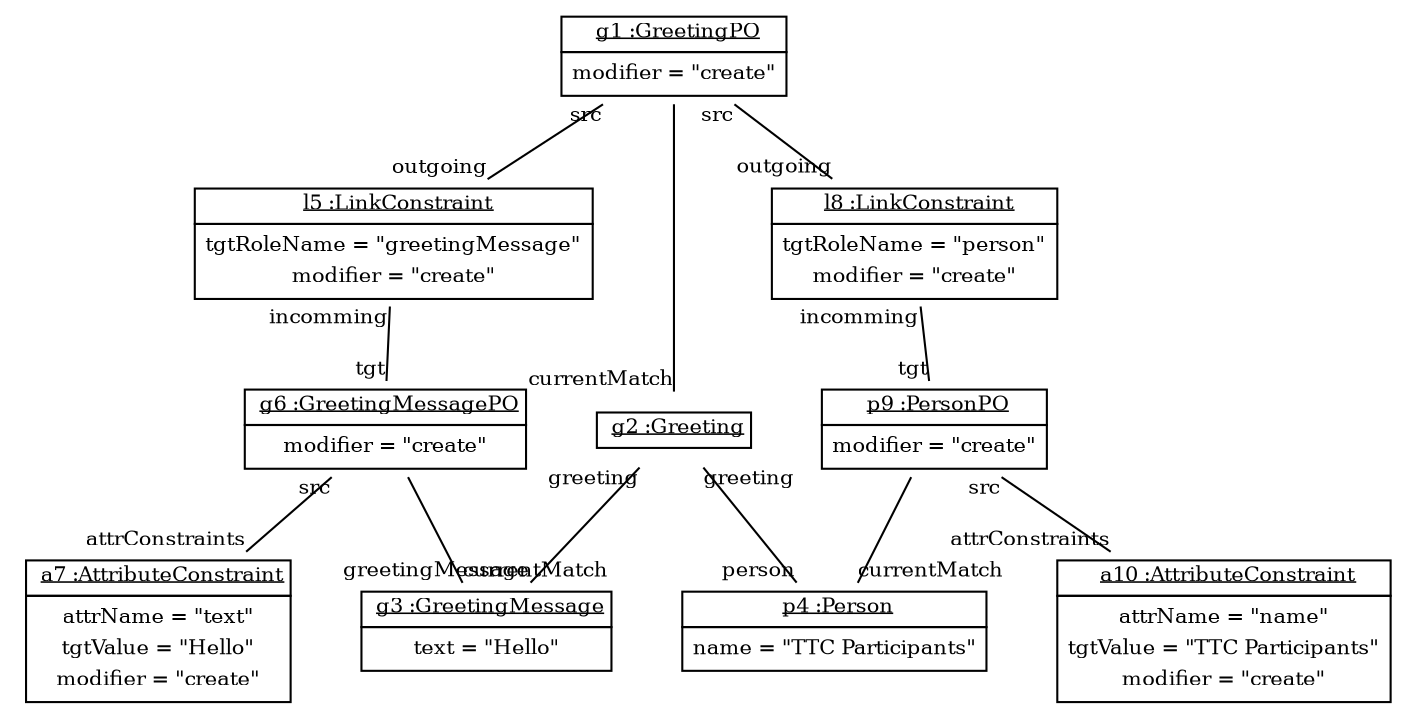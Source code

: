 graph ObjectDiagram {
   node [shape = none, fontsize = 10];
   edge [fontsize = 10];

g1 [label=<<table border='0' cellborder='1' cellspacing='0'> <tr> <td> <u>g1 :GreetingPO</u></td></tr><tr><td><table border='0' cellborder='0' cellspacing='0'><tr><td>modifier = "create"</td></tr></table></td></tr></table>>];
g2 [label=<<table border='0' cellborder='1' cellspacing='0'> <tr> <td> <u>g2 :Greeting</u></td></tr></table>>];
g3 [label=<<table border='0' cellborder='1' cellspacing='0'> <tr> <td> <u>g3 :GreetingMessage</u></td></tr><tr><td><table border='0' cellborder='0' cellspacing='0'><tr><td>text = "Hello"</td></tr></table></td></tr></table>>];
p4 [label=<<table border='0' cellborder='1' cellspacing='0'> <tr> <td> <u>p4 :Person</u></td></tr><tr><td><table border='0' cellborder='0' cellspacing='0'><tr><td>name = "TTC Participants"</td></tr></table></td></tr></table>>];
l5 [label=<<table border='0' cellborder='1' cellspacing='0'> <tr> <td> <u>l5 :LinkConstraint</u></td></tr><tr><td><table border='0' cellborder='0' cellspacing='0'><tr><td>tgtRoleName = "greetingMessage"</td></tr><tr><td>modifier = "create"</td></tr></table></td></tr></table>>];
g6 [label=<<table border='0' cellborder='1' cellspacing='0'> <tr> <td> <u>g6 :GreetingMessagePO</u></td></tr><tr><td><table border='0' cellborder='0' cellspacing='0'><tr><td>modifier = "create"</td></tr></table></td></tr></table>>];
a7 [label=<<table border='0' cellborder='1' cellspacing='0'> <tr> <td> <u>a7 :AttributeConstraint</u></td></tr><tr><td><table border='0' cellborder='0' cellspacing='0'><tr><td>attrName = "text"</td></tr><tr><td>tgtValue = "Hello"</td></tr><tr><td>modifier = "create"</td></tr></table></td></tr></table>>];
l8 [label=<<table border='0' cellborder='1' cellspacing='0'> <tr> <td> <u>l8 :LinkConstraint</u></td></tr><tr><td><table border='0' cellborder='0' cellspacing='0'><tr><td>tgtRoleName = "person"</td></tr><tr><td>modifier = "create"</td></tr></table></td></tr></table>>];
p9 [label=<<table border='0' cellborder='1' cellspacing='0'> <tr> <td> <u>p9 :PersonPO</u></td></tr><tr><td><table border='0' cellborder='0' cellspacing='0'><tr><td>modifier = "create"</td></tr></table></td></tr></table>>];
a10 [label=<<table border='0' cellborder='1' cellspacing='0'> <tr> <td> <u>a10 :AttributeConstraint</u></td></tr><tr><td><table border='0' cellborder='0' cellspacing='0'><tr><td>attrName = "name"</td></tr><tr><td>tgtValue = "TTC Participants"</td></tr><tr><td>modifier = "create"</td></tr></table></td></tr></table>>];

g1 -- g2 [headlabel = "currentMatch" taillabel = ""];
g1 -- l5 [headlabel = "outgoing" taillabel = "src"];
g1 -- l8 [headlabel = "outgoing" taillabel = "src"];
g2 -- g3 [headlabel = "greetingMessage" taillabel = "greeting"];
g2 -- p4 [headlabel = "person" taillabel = "greeting"];
g6 -- a7 [headlabel = "attrConstraints" taillabel = "src"];
g6 -- g3 [headlabel = "currentMatch" taillabel = ""];
l5 -- g6 [headlabel = "tgt" taillabel = "incomming"];
l8 -- p9 [headlabel = "tgt" taillabel = "incomming"];
p9 -- a10 [headlabel = "attrConstraints" taillabel = "src"];
p9 -- p4 [headlabel = "currentMatch" taillabel = ""];
}
